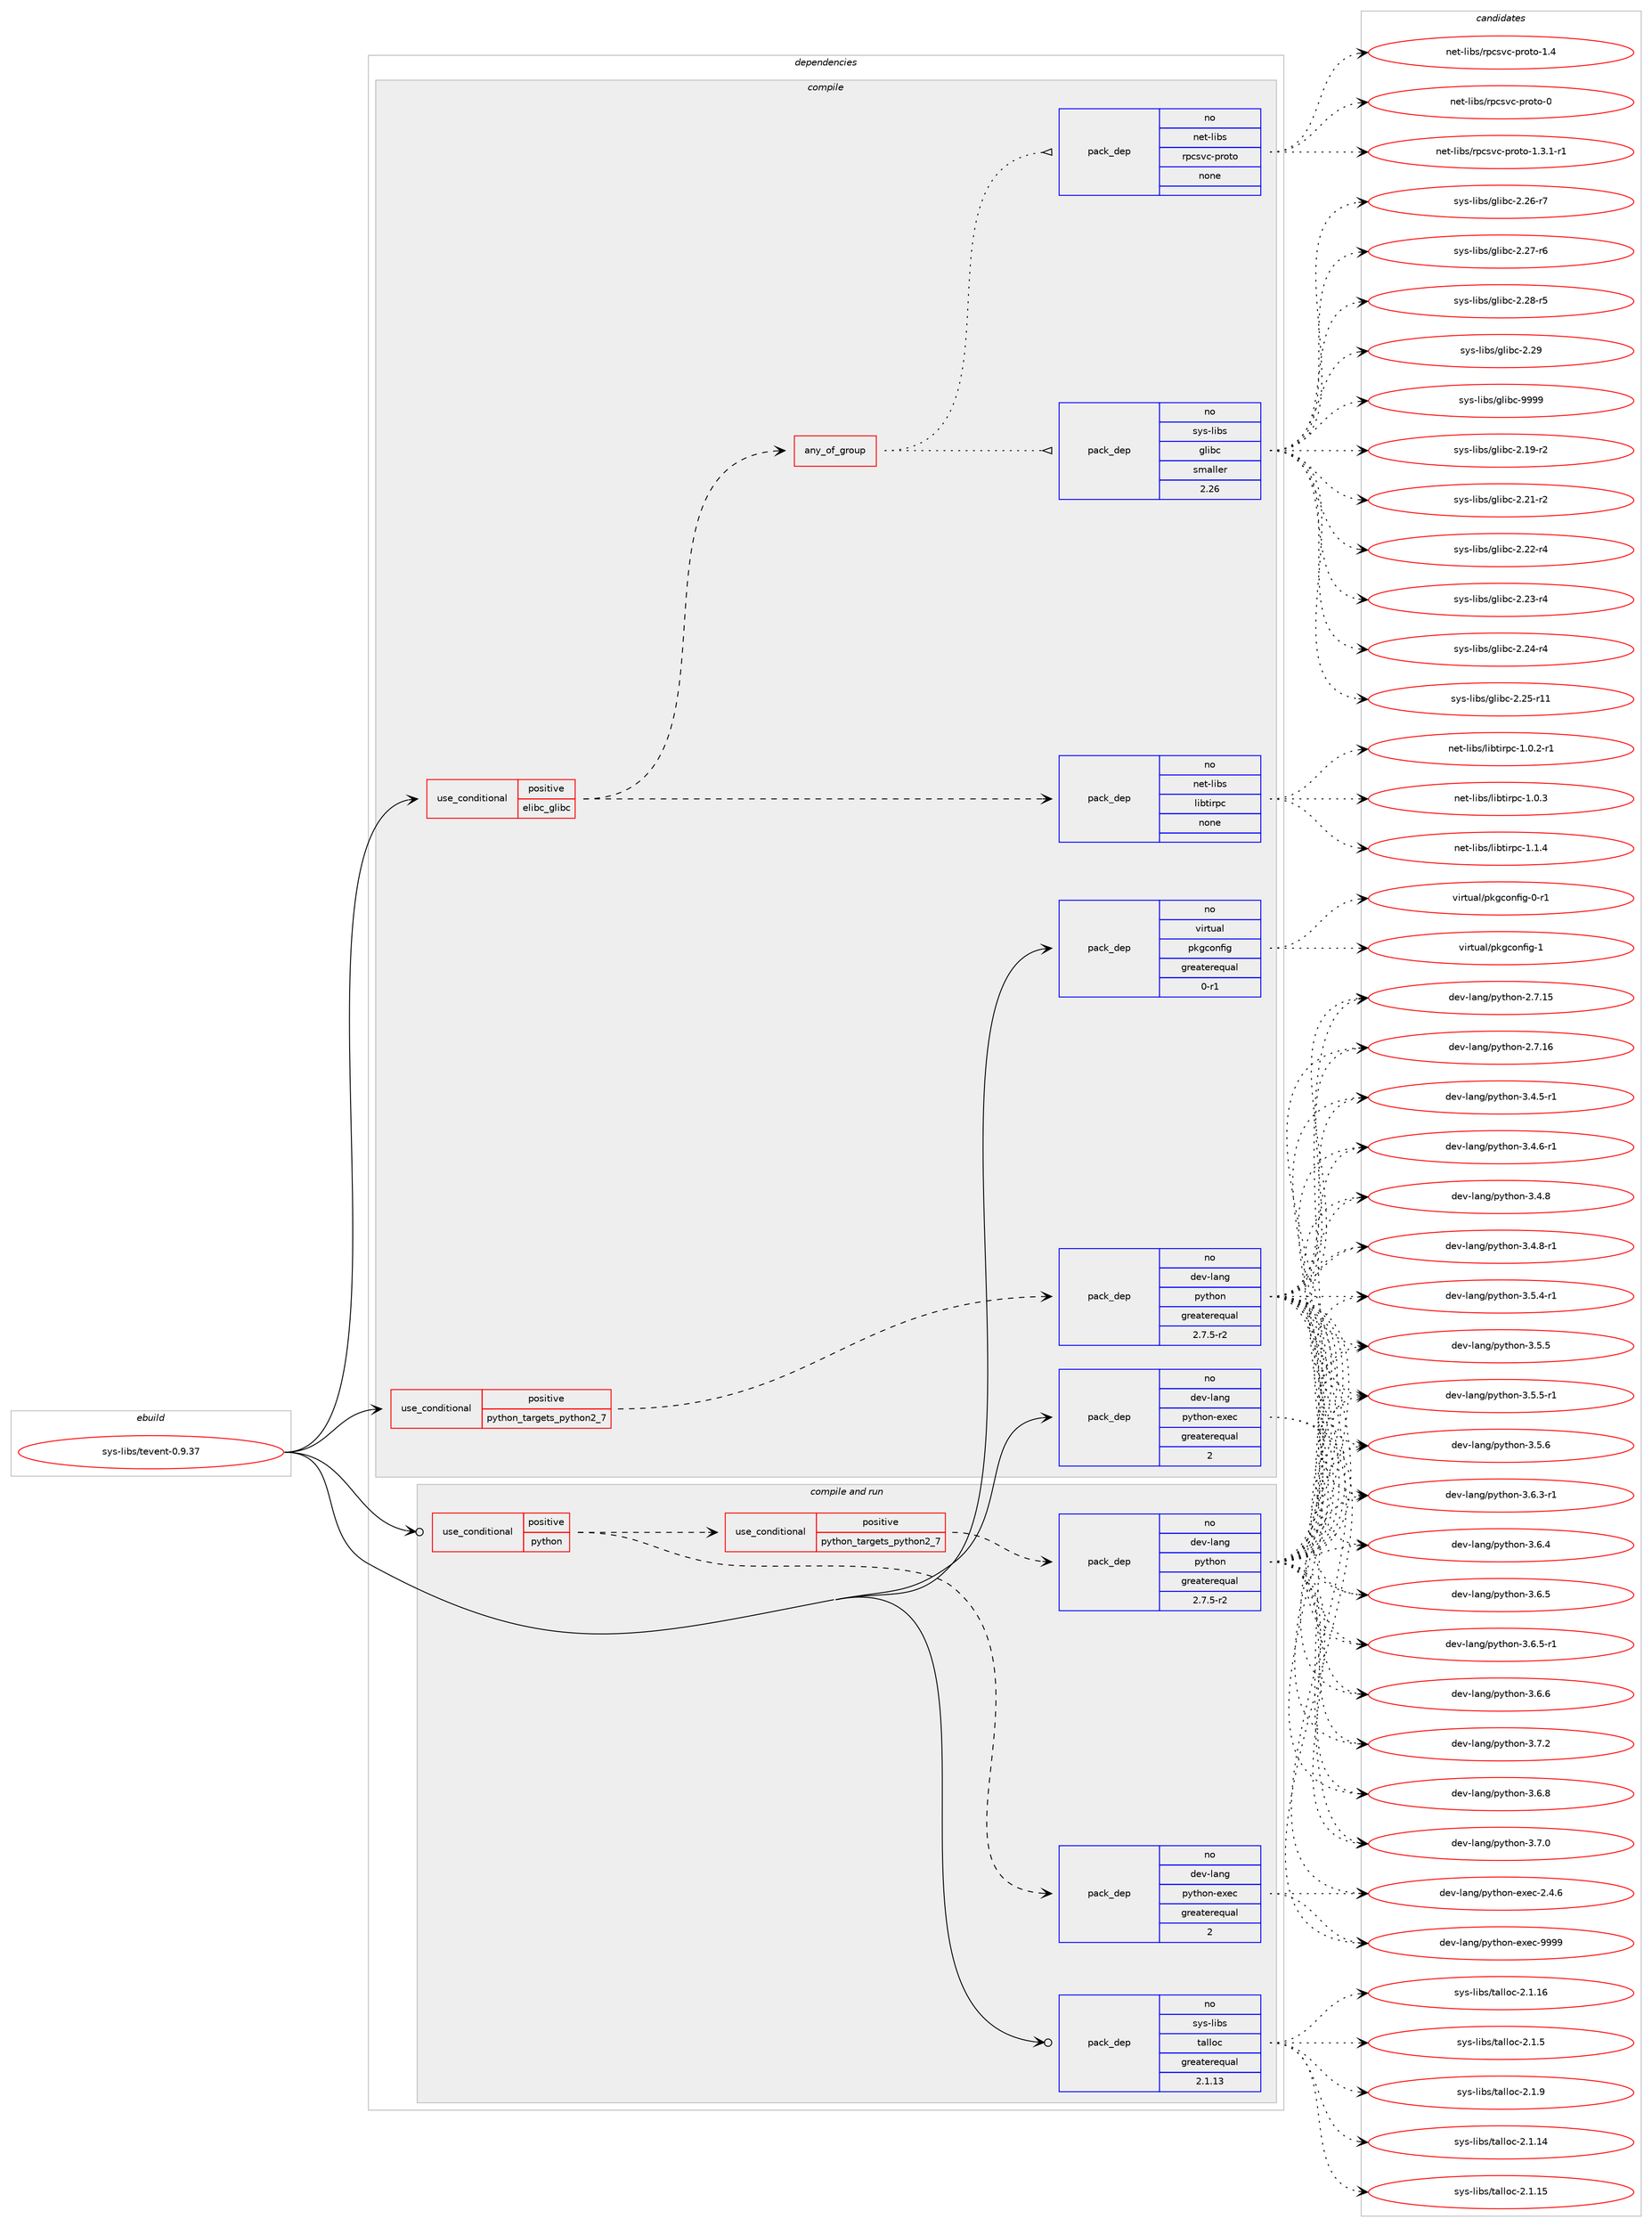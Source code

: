 digraph prolog {

# *************
# Graph options
# *************

newrank=true;
concentrate=true;
compound=true;
graph [rankdir=LR,fontname=Helvetica,fontsize=10,ranksep=1.5];#, ranksep=2.5, nodesep=0.2];
edge  [arrowhead=vee];
node  [fontname=Helvetica,fontsize=10];

# **********
# The ebuild
# **********

subgraph cluster_leftcol {
color=gray;
rank=same;
label=<<i>ebuild</i>>;
id [label="sys-libs/tevent-0.9.37", color=red, width=4, href="../sys-libs/tevent-0.9.37.svg"];
}

# ****************
# The dependencies
# ****************

subgraph cluster_midcol {
color=gray;
label=<<i>dependencies</i>>;
subgraph cluster_compile {
fillcolor="#eeeeee";
style=filled;
label=<<i>compile</i>>;
subgraph cond462254 {
dependency1739517 [label=<<TABLE BORDER="0" CELLBORDER="1" CELLSPACING="0" CELLPADDING="4"><TR><TD ROWSPAN="3" CELLPADDING="10">use_conditional</TD></TR><TR><TD>positive</TD></TR><TR><TD>elibc_glibc</TD></TR></TABLE>>, shape=none, color=red];
subgraph pack1248520 {
dependency1739518 [label=<<TABLE BORDER="0" CELLBORDER="1" CELLSPACING="0" CELLPADDING="4" WIDTH="220"><TR><TD ROWSPAN="6" CELLPADDING="30">pack_dep</TD></TR><TR><TD WIDTH="110">no</TD></TR><TR><TD>net-libs</TD></TR><TR><TD>libtirpc</TD></TR><TR><TD>none</TD></TR><TR><TD></TD></TR></TABLE>>, shape=none, color=blue];
}
dependency1739517:e -> dependency1739518:w [weight=20,style="dashed",arrowhead="vee"];
subgraph any27751 {
dependency1739519 [label=<<TABLE BORDER="0" CELLBORDER="1" CELLSPACING="0" CELLPADDING="4"><TR><TD CELLPADDING="10">any_of_group</TD></TR></TABLE>>, shape=none, color=red];subgraph pack1248521 {
dependency1739520 [label=<<TABLE BORDER="0" CELLBORDER="1" CELLSPACING="0" CELLPADDING="4" WIDTH="220"><TR><TD ROWSPAN="6" CELLPADDING="30">pack_dep</TD></TR><TR><TD WIDTH="110">no</TD></TR><TR><TD>net-libs</TD></TR><TR><TD>rpcsvc-proto</TD></TR><TR><TD>none</TD></TR><TR><TD></TD></TR></TABLE>>, shape=none, color=blue];
}
dependency1739519:e -> dependency1739520:w [weight=20,style="dotted",arrowhead="oinv"];
subgraph pack1248522 {
dependency1739521 [label=<<TABLE BORDER="0" CELLBORDER="1" CELLSPACING="0" CELLPADDING="4" WIDTH="220"><TR><TD ROWSPAN="6" CELLPADDING="30">pack_dep</TD></TR><TR><TD WIDTH="110">no</TD></TR><TR><TD>sys-libs</TD></TR><TR><TD>glibc</TD></TR><TR><TD>smaller</TD></TR><TR><TD>2.26</TD></TR></TABLE>>, shape=none, color=blue];
}
dependency1739519:e -> dependency1739521:w [weight=20,style="dotted",arrowhead="oinv"];
}
dependency1739517:e -> dependency1739519:w [weight=20,style="dashed",arrowhead="vee"];
}
id:e -> dependency1739517:w [weight=20,style="solid",arrowhead="vee"];
subgraph cond462255 {
dependency1739522 [label=<<TABLE BORDER="0" CELLBORDER="1" CELLSPACING="0" CELLPADDING="4"><TR><TD ROWSPAN="3" CELLPADDING="10">use_conditional</TD></TR><TR><TD>positive</TD></TR><TR><TD>python_targets_python2_7</TD></TR></TABLE>>, shape=none, color=red];
subgraph pack1248523 {
dependency1739523 [label=<<TABLE BORDER="0" CELLBORDER="1" CELLSPACING="0" CELLPADDING="4" WIDTH="220"><TR><TD ROWSPAN="6" CELLPADDING="30">pack_dep</TD></TR><TR><TD WIDTH="110">no</TD></TR><TR><TD>dev-lang</TD></TR><TR><TD>python</TD></TR><TR><TD>greaterequal</TD></TR><TR><TD>2.7.5-r2</TD></TR></TABLE>>, shape=none, color=blue];
}
dependency1739522:e -> dependency1739523:w [weight=20,style="dashed",arrowhead="vee"];
}
id:e -> dependency1739522:w [weight=20,style="solid",arrowhead="vee"];
subgraph pack1248524 {
dependency1739524 [label=<<TABLE BORDER="0" CELLBORDER="1" CELLSPACING="0" CELLPADDING="4" WIDTH="220"><TR><TD ROWSPAN="6" CELLPADDING="30">pack_dep</TD></TR><TR><TD WIDTH="110">no</TD></TR><TR><TD>dev-lang</TD></TR><TR><TD>python-exec</TD></TR><TR><TD>greaterequal</TD></TR><TR><TD>2</TD></TR></TABLE>>, shape=none, color=blue];
}
id:e -> dependency1739524:w [weight=20,style="solid",arrowhead="vee"];
subgraph pack1248525 {
dependency1739525 [label=<<TABLE BORDER="0" CELLBORDER="1" CELLSPACING="0" CELLPADDING="4" WIDTH="220"><TR><TD ROWSPAN="6" CELLPADDING="30">pack_dep</TD></TR><TR><TD WIDTH="110">no</TD></TR><TR><TD>virtual</TD></TR><TR><TD>pkgconfig</TD></TR><TR><TD>greaterequal</TD></TR><TR><TD>0-r1</TD></TR></TABLE>>, shape=none, color=blue];
}
id:e -> dependency1739525:w [weight=20,style="solid",arrowhead="vee"];
}
subgraph cluster_compileandrun {
fillcolor="#eeeeee";
style=filled;
label=<<i>compile and run</i>>;
subgraph cond462256 {
dependency1739526 [label=<<TABLE BORDER="0" CELLBORDER="1" CELLSPACING="0" CELLPADDING="4"><TR><TD ROWSPAN="3" CELLPADDING="10">use_conditional</TD></TR><TR><TD>positive</TD></TR><TR><TD>python</TD></TR></TABLE>>, shape=none, color=red];
subgraph cond462257 {
dependency1739527 [label=<<TABLE BORDER="0" CELLBORDER="1" CELLSPACING="0" CELLPADDING="4"><TR><TD ROWSPAN="3" CELLPADDING="10">use_conditional</TD></TR><TR><TD>positive</TD></TR><TR><TD>python_targets_python2_7</TD></TR></TABLE>>, shape=none, color=red];
subgraph pack1248526 {
dependency1739528 [label=<<TABLE BORDER="0" CELLBORDER="1" CELLSPACING="0" CELLPADDING="4" WIDTH="220"><TR><TD ROWSPAN="6" CELLPADDING="30">pack_dep</TD></TR><TR><TD WIDTH="110">no</TD></TR><TR><TD>dev-lang</TD></TR><TR><TD>python</TD></TR><TR><TD>greaterequal</TD></TR><TR><TD>2.7.5-r2</TD></TR></TABLE>>, shape=none, color=blue];
}
dependency1739527:e -> dependency1739528:w [weight=20,style="dashed",arrowhead="vee"];
}
dependency1739526:e -> dependency1739527:w [weight=20,style="dashed",arrowhead="vee"];
subgraph pack1248527 {
dependency1739529 [label=<<TABLE BORDER="0" CELLBORDER="1" CELLSPACING="0" CELLPADDING="4" WIDTH="220"><TR><TD ROWSPAN="6" CELLPADDING="30">pack_dep</TD></TR><TR><TD WIDTH="110">no</TD></TR><TR><TD>dev-lang</TD></TR><TR><TD>python-exec</TD></TR><TR><TD>greaterequal</TD></TR><TR><TD>2</TD></TR></TABLE>>, shape=none, color=blue];
}
dependency1739526:e -> dependency1739529:w [weight=20,style="dashed",arrowhead="vee"];
}
id:e -> dependency1739526:w [weight=20,style="solid",arrowhead="odotvee"];
subgraph pack1248528 {
dependency1739530 [label=<<TABLE BORDER="0" CELLBORDER="1" CELLSPACING="0" CELLPADDING="4" WIDTH="220"><TR><TD ROWSPAN="6" CELLPADDING="30">pack_dep</TD></TR><TR><TD WIDTH="110">no</TD></TR><TR><TD>sys-libs</TD></TR><TR><TD>talloc</TD></TR><TR><TD>greaterequal</TD></TR><TR><TD>2.1.13</TD></TR></TABLE>>, shape=none, color=blue];
}
id:e -> dependency1739530:w [weight=20,style="solid",arrowhead="odotvee"];
}
subgraph cluster_run {
fillcolor="#eeeeee";
style=filled;
label=<<i>run</i>>;
}
}

# **************
# The candidates
# **************

subgraph cluster_choices {
rank=same;
color=gray;
label=<<i>candidates</i>>;

subgraph choice1248520 {
color=black;
nodesep=1;
choice11010111645108105981154710810598116105114112994549464846504511449 [label="net-libs/libtirpc-1.0.2-r1", color=red, width=4,href="../net-libs/libtirpc-1.0.2-r1.svg"];
choice1101011164510810598115471081059811610511411299454946484651 [label="net-libs/libtirpc-1.0.3", color=red, width=4,href="../net-libs/libtirpc-1.0.3.svg"];
choice1101011164510810598115471081059811610511411299454946494652 [label="net-libs/libtirpc-1.1.4", color=red, width=4,href="../net-libs/libtirpc-1.1.4.svg"];
dependency1739518:e -> choice11010111645108105981154710810598116105114112994549464846504511449:w [style=dotted,weight="100"];
dependency1739518:e -> choice1101011164510810598115471081059811610511411299454946484651:w [style=dotted,weight="100"];
dependency1739518:e -> choice1101011164510810598115471081059811610511411299454946494652:w [style=dotted,weight="100"];
}
subgraph choice1248521 {
color=black;
nodesep=1;
choice1101011164510810598115471141129911511899451121141111161114548 [label="net-libs/rpcsvc-proto-0", color=red, width=4,href="../net-libs/rpcsvc-proto-0.svg"];
choice1101011164510810598115471141129911511899451121141111161114549465146494511449 [label="net-libs/rpcsvc-proto-1.3.1-r1", color=red, width=4,href="../net-libs/rpcsvc-proto-1.3.1-r1.svg"];
choice11010111645108105981154711411299115118994511211411111611145494652 [label="net-libs/rpcsvc-proto-1.4", color=red, width=4,href="../net-libs/rpcsvc-proto-1.4.svg"];
dependency1739520:e -> choice1101011164510810598115471141129911511899451121141111161114548:w [style=dotted,weight="100"];
dependency1739520:e -> choice1101011164510810598115471141129911511899451121141111161114549465146494511449:w [style=dotted,weight="100"];
dependency1739520:e -> choice11010111645108105981154711411299115118994511211411111611145494652:w [style=dotted,weight="100"];
}
subgraph choice1248522 {
color=black;
nodesep=1;
choice115121115451081059811547103108105989945504649574511450 [label="sys-libs/glibc-2.19-r2", color=red, width=4,href="../sys-libs/glibc-2.19-r2.svg"];
choice115121115451081059811547103108105989945504650494511450 [label="sys-libs/glibc-2.21-r2", color=red, width=4,href="../sys-libs/glibc-2.21-r2.svg"];
choice115121115451081059811547103108105989945504650504511452 [label="sys-libs/glibc-2.22-r4", color=red, width=4,href="../sys-libs/glibc-2.22-r4.svg"];
choice115121115451081059811547103108105989945504650514511452 [label="sys-libs/glibc-2.23-r4", color=red, width=4,href="../sys-libs/glibc-2.23-r4.svg"];
choice115121115451081059811547103108105989945504650524511452 [label="sys-libs/glibc-2.24-r4", color=red, width=4,href="../sys-libs/glibc-2.24-r4.svg"];
choice11512111545108105981154710310810598994550465053451144949 [label="sys-libs/glibc-2.25-r11", color=red, width=4,href="../sys-libs/glibc-2.25-r11.svg"];
choice115121115451081059811547103108105989945504650544511455 [label="sys-libs/glibc-2.26-r7", color=red, width=4,href="../sys-libs/glibc-2.26-r7.svg"];
choice115121115451081059811547103108105989945504650554511454 [label="sys-libs/glibc-2.27-r6", color=red, width=4,href="../sys-libs/glibc-2.27-r6.svg"];
choice115121115451081059811547103108105989945504650564511453 [label="sys-libs/glibc-2.28-r5", color=red, width=4,href="../sys-libs/glibc-2.28-r5.svg"];
choice11512111545108105981154710310810598994550465057 [label="sys-libs/glibc-2.29", color=red, width=4,href="../sys-libs/glibc-2.29.svg"];
choice11512111545108105981154710310810598994557575757 [label="sys-libs/glibc-9999", color=red, width=4,href="../sys-libs/glibc-9999.svg"];
dependency1739521:e -> choice115121115451081059811547103108105989945504649574511450:w [style=dotted,weight="100"];
dependency1739521:e -> choice115121115451081059811547103108105989945504650494511450:w [style=dotted,weight="100"];
dependency1739521:e -> choice115121115451081059811547103108105989945504650504511452:w [style=dotted,weight="100"];
dependency1739521:e -> choice115121115451081059811547103108105989945504650514511452:w [style=dotted,weight="100"];
dependency1739521:e -> choice115121115451081059811547103108105989945504650524511452:w [style=dotted,weight="100"];
dependency1739521:e -> choice11512111545108105981154710310810598994550465053451144949:w [style=dotted,weight="100"];
dependency1739521:e -> choice115121115451081059811547103108105989945504650544511455:w [style=dotted,weight="100"];
dependency1739521:e -> choice115121115451081059811547103108105989945504650554511454:w [style=dotted,weight="100"];
dependency1739521:e -> choice115121115451081059811547103108105989945504650564511453:w [style=dotted,weight="100"];
dependency1739521:e -> choice11512111545108105981154710310810598994550465057:w [style=dotted,weight="100"];
dependency1739521:e -> choice11512111545108105981154710310810598994557575757:w [style=dotted,weight="100"];
}
subgraph choice1248523 {
color=black;
nodesep=1;
choice10010111845108971101034711212111610411111045504655464953 [label="dev-lang/python-2.7.15", color=red, width=4,href="../dev-lang/python-2.7.15.svg"];
choice10010111845108971101034711212111610411111045504655464954 [label="dev-lang/python-2.7.16", color=red, width=4,href="../dev-lang/python-2.7.16.svg"];
choice1001011184510897110103471121211161041111104551465246534511449 [label="dev-lang/python-3.4.5-r1", color=red, width=4,href="../dev-lang/python-3.4.5-r1.svg"];
choice1001011184510897110103471121211161041111104551465246544511449 [label="dev-lang/python-3.4.6-r1", color=red, width=4,href="../dev-lang/python-3.4.6-r1.svg"];
choice100101118451089711010347112121116104111110455146524656 [label="dev-lang/python-3.4.8", color=red, width=4,href="../dev-lang/python-3.4.8.svg"];
choice1001011184510897110103471121211161041111104551465246564511449 [label="dev-lang/python-3.4.8-r1", color=red, width=4,href="../dev-lang/python-3.4.8-r1.svg"];
choice1001011184510897110103471121211161041111104551465346524511449 [label="dev-lang/python-3.5.4-r1", color=red, width=4,href="../dev-lang/python-3.5.4-r1.svg"];
choice100101118451089711010347112121116104111110455146534653 [label="dev-lang/python-3.5.5", color=red, width=4,href="../dev-lang/python-3.5.5.svg"];
choice1001011184510897110103471121211161041111104551465346534511449 [label="dev-lang/python-3.5.5-r1", color=red, width=4,href="../dev-lang/python-3.5.5-r1.svg"];
choice100101118451089711010347112121116104111110455146534654 [label="dev-lang/python-3.5.6", color=red, width=4,href="../dev-lang/python-3.5.6.svg"];
choice1001011184510897110103471121211161041111104551465446514511449 [label="dev-lang/python-3.6.3-r1", color=red, width=4,href="../dev-lang/python-3.6.3-r1.svg"];
choice100101118451089711010347112121116104111110455146544652 [label="dev-lang/python-3.6.4", color=red, width=4,href="../dev-lang/python-3.6.4.svg"];
choice100101118451089711010347112121116104111110455146544653 [label="dev-lang/python-3.6.5", color=red, width=4,href="../dev-lang/python-3.6.5.svg"];
choice1001011184510897110103471121211161041111104551465446534511449 [label="dev-lang/python-3.6.5-r1", color=red, width=4,href="../dev-lang/python-3.6.5-r1.svg"];
choice100101118451089711010347112121116104111110455146544654 [label="dev-lang/python-3.6.6", color=red, width=4,href="../dev-lang/python-3.6.6.svg"];
choice100101118451089711010347112121116104111110455146544656 [label="dev-lang/python-3.6.8", color=red, width=4,href="../dev-lang/python-3.6.8.svg"];
choice100101118451089711010347112121116104111110455146554648 [label="dev-lang/python-3.7.0", color=red, width=4,href="../dev-lang/python-3.7.0.svg"];
choice100101118451089711010347112121116104111110455146554650 [label="dev-lang/python-3.7.2", color=red, width=4,href="../dev-lang/python-3.7.2.svg"];
dependency1739523:e -> choice10010111845108971101034711212111610411111045504655464953:w [style=dotted,weight="100"];
dependency1739523:e -> choice10010111845108971101034711212111610411111045504655464954:w [style=dotted,weight="100"];
dependency1739523:e -> choice1001011184510897110103471121211161041111104551465246534511449:w [style=dotted,weight="100"];
dependency1739523:e -> choice1001011184510897110103471121211161041111104551465246544511449:w [style=dotted,weight="100"];
dependency1739523:e -> choice100101118451089711010347112121116104111110455146524656:w [style=dotted,weight="100"];
dependency1739523:e -> choice1001011184510897110103471121211161041111104551465246564511449:w [style=dotted,weight="100"];
dependency1739523:e -> choice1001011184510897110103471121211161041111104551465346524511449:w [style=dotted,weight="100"];
dependency1739523:e -> choice100101118451089711010347112121116104111110455146534653:w [style=dotted,weight="100"];
dependency1739523:e -> choice1001011184510897110103471121211161041111104551465346534511449:w [style=dotted,weight="100"];
dependency1739523:e -> choice100101118451089711010347112121116104111110455146534654:w [style=dotted,weight="100"];
dependency1739523:e -> choice1001011184510897110103471121211161041111104551465446514511449:w [style=dotted,weight="100"];
dependency1739523:e -> choice100101118451089711010347112121116104111110455146544652:w [style=dotted,weight="100"];
dependency1739523:e -> choice100101118451089711010347112121116104111110455146544653:w [style=dotted,weight="100"];
dependency1739523:e -> choice1001011184510897110103471121211161041111104551465446534511449:w [style=dotted,weight="100"];
dependency1739523:e -> choice100101118451089711010347112121116104111110455146544654:w [style=dotted,weight="100"];
dependency1739523:e -> choice100101118451089711010347112121116104111110455146544656:w [style=dotted,weight="100"];
dependency1739523:e -> choice100101118451089711010347112121116104111110455146554648:w [style=dotted,weight="100"];
dependency1739523:e -> choice100101118451089711010347112121116104111110455146554650:w [style=dotted,weight="100"];
}
subgraph choice1248524 {
color=black;
nodesep=1;
choice1001011184510897110103471121211161041111104510112010199455046524654 [label="dev-lang/python-exec-2.4.6", color=red, width=4,href="../dev-lang/python-exec-2.4.6.svg"];
choice10010111845108971101034711212111610411111045101120101994557575757 [label="dev-lang/python-exec-9999", color=red, width=4,href="../dev-lang/python-exec-9999.svg"];
dependency1739524:e -> choice1001011184510897110103471121211161041111104510112010199455046524654:w [style=dotted,weight="100"];
dependency1739524:e -> choice10010111845108971101034711212111610411111045101120101994557575757:w [style=dotted,weight="100"];
}
subgraph choice1248525 {
color=black;
nodesep=1;
choice11810511411611797108471121071039911111010210510345484511449 [label="virtual/pkgconfig-0-r1", color=red, width=4,href="../virtual/pkgconfig-0-r1.svg"];
choice1181051141161179710847112107103991111101021051034549 [label="virtual/pkgconfig-1", color=red, width=4,href="../virtual/pkgconfig-1.svg"];
dependency1739525:e -> choice11810511411611797108471121071039911111010210510345484511449:w [style=dotted,weight="100"];
dependency1739525:e -> choice1181051141161179710847112107103991111101021051034549:w [style=dotted,weight="100"];
}
subgraph choice1248526 {
color=black;
nodesep=1;
choice10010111845108971101034711212111610411111045504655464953 [label="dev-lang/python-2.7.15", color=red, width=4,href="../dev-lang/python-2.7.15.svg"];
choice10010111845108971101034711212111610411111045504655464954 [label="dev-lang/python-2.7.16", color=red, width=4,href="../dev-lang/python-2.7.16.svg"];
choice1001011184510897110103471121211161041111104551465246534511449 [label="dev-lang/python-3.4.5-r1", color=red, width=4,href="../dev-lang/python-3.4.5-r1.svg"];
choice1001011184510897110103471121211161041111104551465246544511449 [label="dev-lang/python-3.4.6-r1", color=red, width=4,href="../dev-lang/python-3.4.6-r1.svg"];
choice100101118451089711010347112121116104111110455146524656 [label="dev-lang/python-3.4.8", color=red, width=4,href="../dev-lang/python-3.4.8.svg"];
choice1001011184510897110103471121211161041111104551465246564511449 [label="dev-lang/python-3.4.8-r1", color=red, width=4,href="../dev-lang/python-3.4.8-r1.svg"];
choice1001011184510897110103471121211161041111104551465346524511449 [label="dev-lang/python-3.5.4-r1", color=red, width=4,href="../dev-lang/python-3.5.4-r1.svg"];
choice100101118451089711010347112121116104111110455146534653 [label="dev-lang/python-3.5.5", color=red, width=4,href="../dev-lang/python-3.5.5.svg"];
choice1001011184510897110103471121211161041111104551465346534511449 [label="dev-lang/python-3.5.5-r1", color=red, width=4,href="../dev-lang/python-3.5.5-r1.svg"];
choice100101118451089711010347112121116104111110455146534654 [label="dev-lang/python-3.5.6", color=red, width=4,href="../dev-lang/python-3.5.6.svg"];
choice1001011184510897110103471121211161041111104551465446514511449 [label="dev-lang/python-3.6.3-r1", color=red, width=4,href="../dev-lang/python-3.6.3-r1.svg"];
choice100101118451089711010347112121116104111110455146544652 [label="dev-lang/python-3.6.4", color=red, width=4,href="../dev-lang/python-3.6.4.svg"];
choice100101118451089711010347112121116104111110455146544653 [label="dev-lang/python-3.6.5", color=red, width=4,href="../dev-lang/python-3.6.5.svg"];
choice1001011184510897110103471121211161041111104551465446534511449 [label="dev-lang/python-3.6.5-r1", color=red, width=4,href="../dev-lang/python-3.6.5-r1.svg"];
choice100101118451089711010347112121116104111110455146544654 [label="dev-lang/python-3.6.6", color=red, width=4,href="../dev-lang/python-3.6.6.svg"];
choice100101118451089711010347112121116104111110455146544656 [label="dev-lang/python-3.6.8", color=red, width=4,href="../dev-lang/python-3.6.8.svg"];
choice100101118451089711010347112121116104111110455146554648 [label="dev-lang/python-3.7.0", color=red, width=4,href="../dev-lang/python-3.7.0.svg"];
choice100101118451089711010347112121116104111110455146554650 [label="dev-lang/python-3.7.2", color=red, width=4,href="../dev-lang/python-3.7.2.svg"];
dependency1739528:e -> choice10010111845108971101034711212111610411111045504655464953:w [style=dotted,weight="100"];
dependency1739528:e -> choice10010111845108971101034711212111610411111045504655464954:w [style=dotted,weight="100"];
dependency1739528:e -> choice1001011184510897110103471121211161041111104551465246534511449:w [style=dotted,weight="100"];
dependency1739528:e -> choice1001011184510897110103471121211161041111104551465246544511449:w [style=dotted,weight="100"];
dependency1739528:e -> choice100101118451089711010347112121116104111110455146524656:w [style=dotted,weight="100"];
dependency1739528:e -> choice1001011184510897110103471121211161041111104551465246564511449:w [style=dotted,weight="100"];
dependency1739528:e -> choice1001011184510897110103471121211161041111104551465346524511449:w [style=dotted,weight="100"];
dependency1739528:e -> choice100101118451089711010347112121116104111110455146534653:w [style=dotted,weight="100"];
dependency1739528:e -> choice1001011184510897110103471121211161041111104551465346534511449:w [style=dotted,weight="100"];
dependency1739528:e -> choice100101118451089711010347112121116104111110455146534654:w [style=dotted,weight="100"];
dependency1739528:e -> choice1001011184510897110103471121211161041111104551465446514511449:w [style=dotted,weight="100"];
dependency1739528:e -> choice100101118451089711010347112121116104111110455146544652:w [style=dotted,weight="100"];
dependency1739528:e -> choice100101118451089711010347112121116104111110455146544653:w [style=dotted,weight="100"];
dependency1739528:e -> choice1001011184510897110103471121211161041111104551465446534511449:w [style=dotted,weight="100"];
dependency1739528:e -> choice100101118451089711010347112121116104111110455146544654:w [style=dotted,weight="100"];
dependency1739528:e -> choice100101118451089711010347112121116104111110455146544656:w [style=dotted,weight="100"];
dependency1739528:e -> choice100101118451089711010347112121116104111110455146554648:w [style=dotted,weight="100"];
dependency1739528:e -> choice100101118451089711010347112121116104111110455146554650:w [style=dotted,weight="100"];
}
subgraph choice1248527 {
color=black;
nodesep=1;
choice1001011184510897110103471121211161041111104510112010199455046524654 [label="dev-lang/python-exec-2.4.6", color=red, width=4,href="../dev-lang/python-exec-2.4.6.svg"];
choice10010111845108971101034711212111610411111045101120101994557575757 [label="dev-lang/python-exec-9999", color=red, width=4,href="../dev-lang/python-exec-9999.svg"];
dependency1739529:e -> choice1001011184510897110103471121211161041111104510112010199455046524654:w [style=dotted,weight="100"];
dependency1739529:e -> choice10010111845108971101034711212111610411111045101120101994557575757:w [style=dotted,weight="100"];
}
subgraph choice1248528 {
color=black;
nodesep=1;
choice115121115451081059811547116971081081119945504649464952 [label="sys-libs/talloc-2.1.14", color=red, width=4,href="../sys-libs/talloc-2.1.14.svg"];
choice115121115451081059811547116971081081119945504649464953 [label="sys-libs/talloc-2.1.15", color=red, width=4,href="../sys-libs/talloc-2.1.15.svg"];
choice115121115451081059811547116971081081119945504649464954 [label="sys-libs/talloc-2.1.16", color=red, width=4,href="../sys-libs/talloc-2.1.16.svg"];
choice1151211154510810598115471169710810811199455046494653 [label="sys-libs/talloc-2.1.5", color=red, width=4,href="../sys-libs/talloc-2.1.5.svg"];
choice1151211154510810598115471169710810811199455046494657 [label="sys-libs/talloc-2.1.9", color=red, width=4,href="../sys-libs/talloc-2.1.9.svg"];
dependency1739530:e -> choice115121115451081059811547116971081081119945504649464952:w [style=dotted,weight="100"];
dependency1739530:e -> choice115121115451081059811547116971081081119945504649464953:w [style=dotted,weight="100"];
dependency1739530:e -> choice115121115451081059811547116971081081119945504649464954:w [style=dotted,weight="100"];
dependency1739530:e -> choice1151211154510810598115471169710810811199455046494653:w [style=dotted,weight="100"];
dependency1739530:e -> choice1151211154510810598115471169710810811199455046494657:w [style=dotted,weight="100"];
}
}

}
